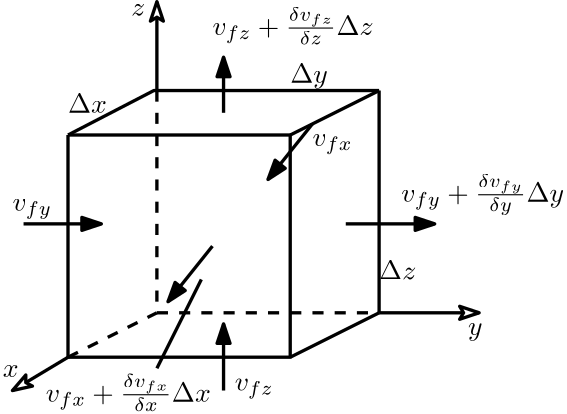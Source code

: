 <?xml version="1.0"?>
<!DOCTYPE ipe SYSTEM "ipe.dtd">
<ipe version="70206" creator="Ipe 7.2.9">
<info created="D:20201203181655" modified="D:20201203181655"/>
<ipestyle name="basic">
<symbol name="arrow/arc(spx)">
<path stroke="sym-stroke" fill="sym-stroke" pen="sym-pen">
0 0 m
-1 0.333 l
-1 -0.333 l
h
</path>
</symbol>
<symbol name="arrow/farc(spx)">
<path stroke="sym-stroke" fill="white" pen="sym-pen">
0 0 m
-1 0.333 l
-1 -0.333 l
h
</path>
</symbol>
<symbol name="arrow/ptarc(spx)">
<path stroke="sym-stroke" fill="sym-stroke" pen="sym-pen">
0 0 m
-1 0.333 l
-0.8 0 l
-1 -0.333 l
h
</path>
</symbol>
<symbol name="arrow/fptarc(spx)">
<path stroke="sym-stroke" fill="white" pen="sym-pen">
0 0 m
-1 0.333 l
-0.8 0 l
-1 -0.333 l
h
</path>
</symbol>
<symbol name="mark/circle(sx)" transformations="translations">
<path fill="sym-stroke">
0.6 0 0 0.6 0 0 e
0.4 0 0 0.4 0 0 e
</path>
</symbol>
<symbol name="mark/disk(sx)" transformations="translations">
<path fill="sym-stroke">
0.6 0 0 0.6 0 0 e
</path>
</symbol>
<symbol name="mark/fdisk(sfx)" transformations="translations">
<group>
<path fill="sym-fill">
0.5 0 0 0.5 0 0 e
</path>
<path fill="sym-stroke" fillrule="eofill">
0.6 0 0 0.6 0 0 e
0.4 0 0 0.4 0 0 e
</path>
</group>
</symbol>
<symbol name="mark/box(sx)" transformations="translations">
<path fill="sym-stroke" fillrule="eofill">
-0.6 -0.6 m
0.6 -0.6 l
0.6 0.6 l
-0.6 0.6 l
h
-0.4 -0.4 m
0.4 -0.4 l
0.4 0.4 l
-0.4 0.4 l
h
</path>
</symbol>
<symbol name="mark/square(sx)" transformations="translations">
<path fill="sym-stroke">
-0.6 -0.6 m
0.6 -0.6 l
0.6 0.6 l
-0.6 0.6 l
h
</path>
</symbol>
<symbol name="mark/fsquare(sfx)" transformations="translations">
<group>
<path fill="sym-fill">
-0.5 -0.5 m
0.5 -0.5 l
0.5 0.5 l
-0.5 0.5 l
h
</path>
<path fill="sym-stroke" fillrule="eofill">
-0.6 -0.6 m
0.6 -0.6 l
0.6 0.6 l
-0.6 0.6 l
h
-0.4 -0.4 m
0.4 -0.4 l
0.4 0.4 l
-0.4 0.4 l
h
</path>
</group>
</symbol>
<symbol name="mark/cross(sx)" transformations="translations">
<group>
<path fill="sym-stroke">
-0.43 -0.57 m
0.57 0.43 l
0.43 0.57 l
-0.57 -0.43 l
h
</path>
<path fill="sym-stroke">
-0.43 0.57 m
0.57 -0.43 l
0.43 -0.57 l
-0.57 0.43 l
h
</path>
</group>
</symbol>
<symbol name="arrow/fnormal(spx)">
<path stroke="sym-stroke" fill="white" pen="sym-pen">
0 0 m
-1 0.333 l
-1 -0.333 l
h
</path>
</symbol>
<symbol name="arrow/pointed(spx)">
<path stroke="sym-stroke" fill="sym-stroke" pen="sym-pen">
0 0 m
-1 0.333 l
-0.8 0 l
-1 -0.333 l
h
</path>
</symbol>
<symbol name="arrow/fpointed(spx)">
<path stroke="sym-stroke" fill="white" pen="sym-pen">
0 0 m
-1 0.333 l
-0.8 0 l
-1 -0.333 l
h
</path>
</symbol>
<symbol name="arrow/linear(spx)">
<path stroke="sym-stroke" pen="sym-pen">
-1 0.333 m
0 0 l
-1 -0.333 l
</path>
</symbol>
<symbol name="arrow/fdouble(spx)">
<path stroke="sym-stroke" fill="white" pen="sym-pen">
0 0 m
-1 0.333 l
-1 -0.333 l
h
-1 0 m
-2 0.333 l
-2 -0.333 l
h
</path>
</symbol>
<symbol name="arrow/double(spx)">
<path stroke="sym-stroke" fill="sym-stroke" pen="sym-pen">
0 0 m
-1 0.333 l
-1 -0.333 l
h
-1 0 m
-2 0.333 l
-2 -0.333 l
h
</path>
</symbol>
<pen name="heavier" value="0.8"/>
<pen name="fat" value="1.2"/>
<pen name="ultrafat" value="2"/>
<symbolsize name="large" value="5"/>
<symbolsize name="small" value="2"/>
<symbolsize name="tiny" value="1.1"/>
<arrowsize name="large" value="10"/>
<arrowsize name="small" value="5"/>
<arrowsize name="tiny" value="3"/>
<color name="red" value="1 0 0"/>
<color name="green" value="0 1 0"/>
<color name="blue" value="0 0 1"/>
<color name="yellow" value="1 1 0"/>
<color name="orange" value="1 0.647 0"/>
<color name="gold" value="1 0.843 0"/>
<color name="purple" value="0.627 0.125 0.941"/>
<color name="gray" value="0.745"/>
<color name="brown" value="0.647 0.165 0.165"/>
<color name="navy" value="0 0 0.502"/>
<color name="pink" value="1 0.753 0.796"/>
<color name="seagreen" value="0.18 0.545 0.341"/>
<color name="turquoise" value="0.251 0.878 0.816"/>
<color name="violet" value="0.933 0.51 0.933"/>
<color name="darkblue" value="0 0 0.545"/>
<color name="darkcyan" value="0 0.545 0.545"/>
<color name="darkgray" value="0.663"/>
<color name="darkgreen" value="0 0.392 0"/>
<color name="darkmagenta" value="0.545 0 0.545"/>
<color name="darkorange" value="1 0.549 0"/>
<color name="darkred" value="0.545 0 0"/>
<color name="lightblue" value="0.678 0.847 0.902"/>
<color name="lightcyan" value="0.878 1 1"/>
<color name="lightgray" value="0.827"/>
<color name="lightgreen" value="0.565 0.933 0.565"/>
<color name="lightyellow" value="1 1 0.878"/>
<dashstyle name="dashed" value="[4] 0"/>
<dashstyle name="dotted" value="[1 3] 0"/>
<dashstyle name="dash dotted" value="[4 2 1 2] 0"/>
<dashstyle name="dash dot dotted" value="[4 2 1 2 1 2] 0"/>
<textsize name="large" value="\large"/>
<textsize name="Large" value="\Large"/>
<textsize name="LARGE" value="\LARGE"/>
<textsize name="huge" value="\huge"/>
<textsize name="Huge" value="\Huge"/>
<textsize name="small" value="\small"/>
<textsize name="footnote" value="\footnotesize"/>
<textsize name="tiny" value="\tiny"/>
<textstyle name="center" begin="\begin{center}" end="\end{center}"/>
<textstyle name="itemize" begin="\begin{itemize}" end="\end{itemize}"/>
<textstyle name="item" begin="\begin{itemize}\item{}" end="\end{itemize}"/>
<gridsize name="4 pts" value="4"/>
<gridsize name="8 pts (~3 mm)" value="8"/>
<gridsize name="16 pts (~6 mm)" value="16"/>
<gridsize name="32 pts (~12 mm)" value="32"/>
<gridsize name="10 pts (~3.5 mm)" value="10"/>
<gridsize name="20 pts (~7 mm)" value="20"/>
<gridsize name="14 pts (~5 mm)" value="14"/>
<gridsize name="28 pts (~10 mm)" value="28"/>
<gridsize name="56 pts (~20 mm)" value="56"/>
<anglesize name="90 deg" value="90"/>
<anglesize name="60 deg" value="60"/>
<anglesize name="45 deg" value="45"/>
<anglesize name="30 deg" value="30"/>
<anglesize name="22.5 deg" value="22.5"/>
<opacity name="10%" value="0.1"/>
<opacity name="30%" value="0.3"/>
<opacity name="50%" value="0.5"/>
<opacity name="75%" value="0.75"/>
<tiling name="falling" angle="-60" step="4" width="1"/>
<tiling name="rising" angle="30" step="4" width="1"/>
</ipestyle>
<page>
<layer name="alpha"/>
<view layers="alpha" active="alpha"/>
<group layer="alpha" matrix="1 0 0 1 161.403 25.0453">
<path matrix="0.888889 0 0 1 14.2222 0" stroke="black" pen="fat">
128 704 m
164 720 l
</path>
<path matrix="0.965517 0 0 1 1.65517 0" stroke="black" pen="fat">
48 704 m
80 720 l
164 720 l
</path>
<path matrix="0.888889 0 0 1 14.2222 -80" stroke="black" pen="fat">
128 704 m
164 720 l
</path>
<path matrix="1 0 0 1 -48 -48" stroke="black" pen="fat">
96 752 m
96 672 l
176 672 l
176 752 l
96 752 l
</path>
<path stroke="black" pen="fat" rarrow="normal/normal">
84 644 m
100 664 l
</path>
<path matrix="1 0 0 1 36 44" stroke="black" pen="fat" rarrow="normal/normal">
84 644 m
100 664 l
</path>
<path stroke="black" pen="fat" arrow="fptarc/normal">
160 640 m
196 640 l
</path>
<path stroke="black" pen="fat" arrow="fptarc/normal">
80 720 m
80 752 l
</path>
<path matrix="-0.384615 0 0 -0.428571 58.7692 886.286" stroke="black" pen="fat" rarrow="fptarc/normal">
80 640 m
28 612 l
28 612 l
</path>
<path stroke="black" dash="dashed" pen="fat">
48 624 m
80 640 l
</path>
<path stroke="black" dash="dashed" pen="fat">
80 720 m
80 640 l
160 640 l
160 640 l
</path>
<path stroke="black" pen="fat">
160 720 m
160 640 l
</path>
<text matrix="1 0 0 1 -167.479 -143.13" transformations="translations" pos="192 760" stroke="black" type="label" width="5.694" height="4.289" depth="0" valign="baseline">$x$</text>
<path stroke="black" pen="fat" arrow="normal/normal">
32 672 m
60 672 l
</path>
<text matrix="1 0 0 1 -8 4" transformations="translations" pos="200 628" stroke="black" type="label" width="5.242" height="4.297" depth="1.93" valign="baseline">$y$</text>
<path stroke="black" pen="fat" arrow="normal/normal">
148 672 m
180 672 l
</path>
<text matrix="1 0 0 1 -40 -152" transformations="translations" pos="148 764" stroke="black" type="label" width="14.086" height="4.29" depth="2.85" valign="baseline" style="math">v_{fz}</text>
<path matrix="1 0 0 1 0 4" stroke="black" pen="fat" arrow="normal/normal">
104 608 m
104 632 l
</path>
<text matrix="1 0 0 1 -12 -64" transformations="translations" pos="148 764" stroke="black" type="label" width="14.512" height="4.29" depth="2.85" valign="baseline" style="math">v_{fx}</text>
<text matrix="1 0 0 1 -108 -156" transformations="translations" pos="148 764" stroke="black" type="label" width="59.372" height="9.963" depth="3.43" valign="baseline" style="math">v_{fx}+\frac{\delta v_{fx}}{\delta x}\Delta x</text>
<path stroke="black" pen="fat">
96 652 m
80 620 l
</path>
<text matrix="1 0 0 1 20 -84" transformations="translations" pos="148 764" stroke="black" type="label" width="58.567" height="9.959" depth="4.79" valign="baseline" style="math">v_{fy}+\frac{\delta v_{fy}}{\delta y}\Delta y</text>
<text matrix="1 0 0 1 -48 -24" transformations="translations" pos="148 764" stroke="black" type="label" width="57.995" height="9.963" depth="3.43" valign="baseline" style="math">v_{fz}+\frac{\delta v_{fz}}{\delta z}\Delta z</text>
<path stroke="black" pen="fat" arrow="normal/normal">
104 712 m
104 732 l
</path>
<text matrix="1 0 0 1 -84 -124" transformations="translations" pos="244 776" stroke="black" type="label" width="13.374" height="6.808" depth="0" valign="baseline" style="math">\Delta z</text>
<text matrix="1 0 0 1 -196 -64" transformations="translations" pos="244 776" stroke="black" type="label" width="13.996" height="6.808" depth="0" valign="baseline" style="math">\Delta x</text>
<text matrix="1 0 0 1 -116 -53.2172" transformations="translations" pos="244 776" stroke="black" type="label" width="13.544" height="6.815" depth="1.93" valign="baseline" style="math">\Delta y</text>
<text matrix="1 0 0 1 -121.215 -13.0331" transformations="translations" pos="192 760" stroke="black" type="label" width="5.071" height="4.289" depth="0" valign="baseline" style="math">z</text>
<text matrix="1 0 0 1 -120.006 -87.2999" transformations="translations" pos="148 764" stroke="black" type="label" width="14.284" height="4.29" depth="2.85" valign="baseline" style="math">v_{fy}</text>
</group>
</page>
</ipe>
